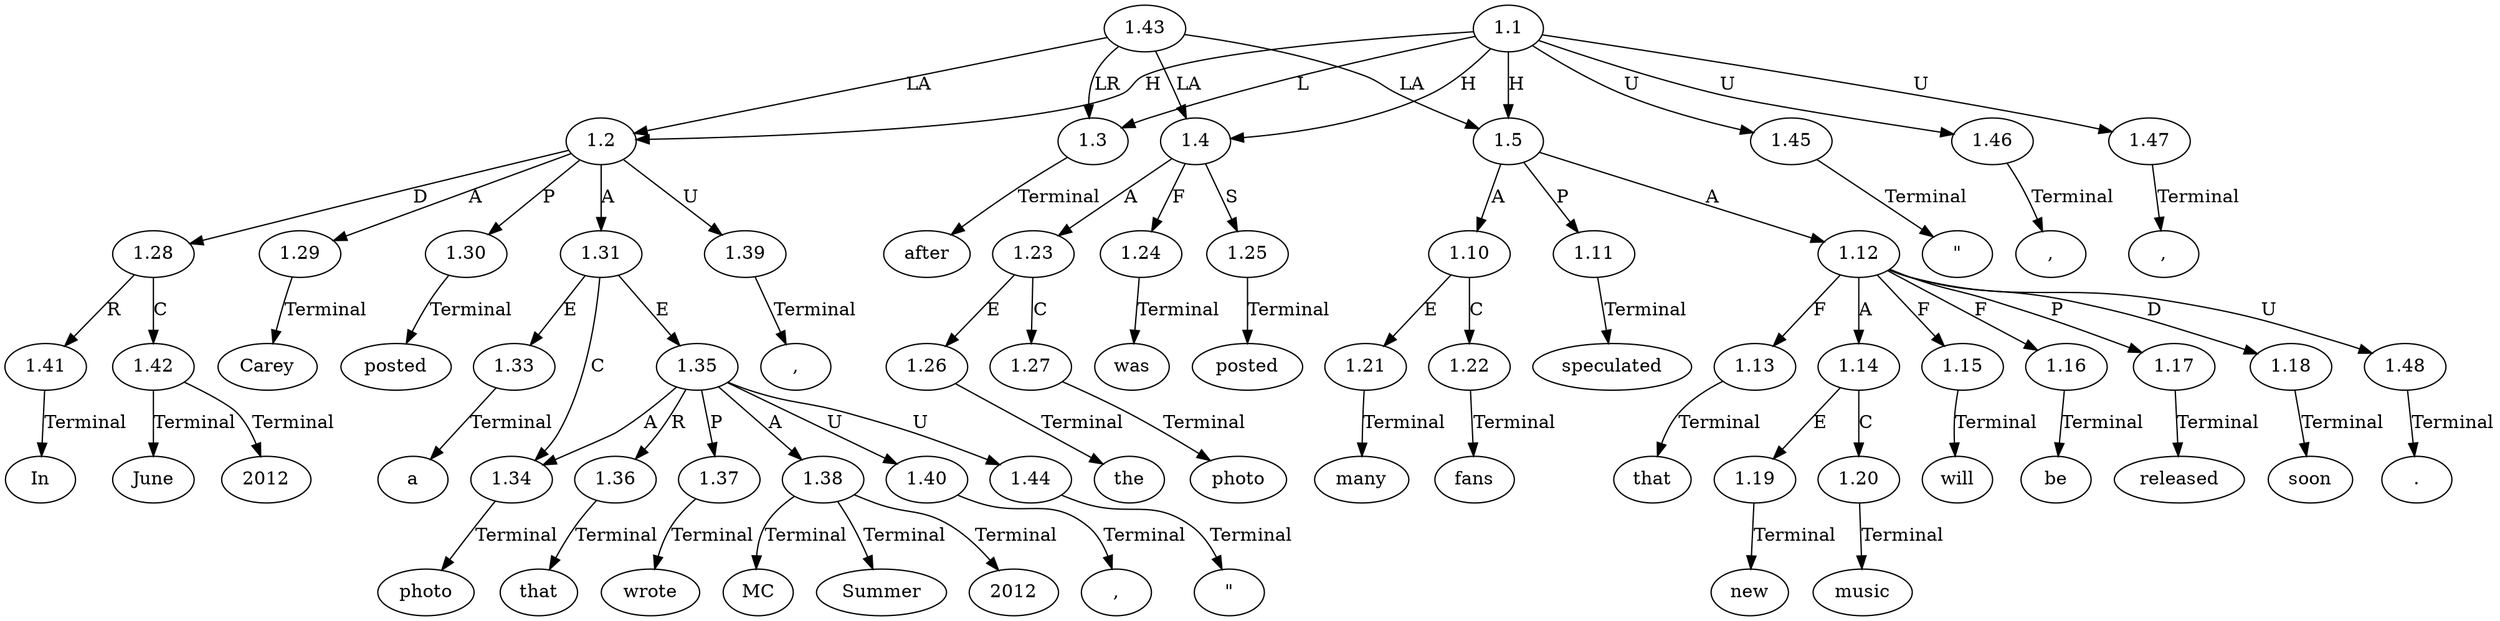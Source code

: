 // Graph
digraph {
	0.1 [label=In ordering=out]
	0.10 [label=wrote ordering=out]
	0.11 [label="," ordering=out]
	0.12 [label="\"" ordering=out]
	0.13 [label=MC ordering=out]
	0.14 [label=Summer ordering=out]
	0.15 [label=2012 ordering=out]
	0.16 [label="\"" ordering=out]
	0.17 [label="," ordering=out]
	0.18 [label=after ordering=out]
	0.19 [label=the ordering=out]
	0.2 [label=June ordering=out]
	0.20 [label=photo ordering=out]
	0.21 [label=was ordering=out]
	0.22 [label=posted ordering=out]
	0.23 [label="," ordering=out]
	0.24 [label=many ordering=out]
	0.25 [label=fans ordering=out]
	0.26 [label=speculated ordering=out]
	0.27 [label=that ordering=out]
	0.28 [label=new ordering=out]
	0.29 [label=music ordering=out]
	0.3 [label=2012 ordering=out]
	0.30 [label=will ordering=out]
	0.31 [label=be ordering=out]
	0.32 [label=released ordering=out]
	0.33 [label=soon ordering=out]
	0.34 [label="." ordering=out]
	0.4 [label="," ordering=out]
	0.5 [label=Carey ordering=out]
	0.6 [label=posted ordering=out]
	0.7 [label=a ordering=out]
	0.8 [label=photo ordering=out]
	0.9 [label=that ordering=out]
	1.1 [label=1.1 ordering=out]
	1.2 [label=1.2 ordering=out]
	1.3 [label=1.3 ordering=out]
	1.4 [label=1.4 ordering=out]
	1.5 [label=1.5 ordering=out]
	1.10 [label=1.10 ordering=out]
	1.11 [label=1.11 ordering=out]
	1.12 [label=1.12 ordering=out]
	1.13 [label=1.13 ordering=out]
	1.14 [label=1.14 ordering=out]
	1.15 [label=1.15 ordering=out]
	1.16 [label=1.16 ordering=out]
	1.17 [label=1.17 ordering=out]
	1.18 [label=1.18 ordering=out]
	1.19 [label=1.19 ordering=out]
	1.20 [label=1.20 ordering=out]
	1.21 [label=1.21 ordering=out]
	1.22 [label=1.22 ordering=out]
	1.23 [label=1.23 ordering=out]
	1.24 [label=1.24 ordering=out]
	1.25 [label=1.25 ordering=out]
	1.26 [label=1.26 ordering=out]
	1.27 [label=1.27 ordering=out]
	1.28 [label=1.28 ordering=out]
	1.29 [label=1.29 ordering=out]
	1.30 [label=1.30 ordering=out]
	1.31 [label=1.31 ordering=out]
	1.33 [label=1.33 ordering=out]
	1.34 [label=1.34 ordering=out]
	1.35 [label=1.35 ordering=out]
	1.36 [label=1.36 ordering=out]
	1.37 [label=1.37 ordering=out]
	1.38 [label=1.38 ordering=out]
	1.39 [label=1.39 ordering=out]
	1.40 [label=1.40 ordering=out]
	1.41 [label=1.41 ordering=out]
	1.42 [label=1.42 ordering=out]
	1.43 [label=1.43 ordering=out]
	1.44 [label=1.44 ordering=out]
	1.45 [label=1.45 ordering=out]
	1.46 [label=1.46 ordering=out]
	1.47 [label=1.47 ordering=out]
	1.48 [label=1.48 ordering=out]
	1.1 -> 1.2 [label=H ordering=out]
	1.1 -> 1.3 [label=L ordering=out]
	1.1 -> 1.4 [label=H ordering=out]
	1.1 -> 1.5 [label=H ordering=out]
	1.1 -> 1.45 [label=U ordering=out]
	1.1 -> 1.46 [label=U ordering=out]
	1.1 -> 1.47 [label=U ordering=out]
	1.2 -> 1.28 [label=D ordering=out]
	1.2 -> 1.29 [label=A ordering=out]
	1.2 -> 1.30 [label=P ordering=out]
	1.2 -> 1.31 [label=A ordering=out]
	1.2 -> 1.39 [label=U ordering=out]
	1.3 -> 0.18 [label=Terminal ordering=out]
	1.4 -> 1.23 [label=A ordering=out]
	1.4 -> 1.24 [label=F ordering=out]
	1.4 -> 1.25 [label=S ordering=out]
	1.5 -> 1.10 [label=A ordering=out]
	1.5 -> 1.11 [label=P ordering=out]
	1.5 -> 1.12 [label=A ordering=out]
	1.10 -> 1.21 [label=E ordering=out]
	1.10 -> 1.22 [label=C ordering=out]
	1.11 -> 0.26 [label=Terminal ordering=out]
	1.12 -> 1.13 [label=F ordering=out]
	1.12 -> 1.14 [label=A ordering=out]
	1.12 -> 1.15 [label=F ordering=out]
	1.12 -> 1.16 [label=F ordering=out]
	1.12 -> 1.17 [label=P ordering=out]
	1.12 -> 1.18 [label=D ordering=out]
	1.12 -> 1.48 [label=U ordering=out]
	1.13 -> 0.27 [label=Terminal ordering=out]
	1.14 -> 1.19 [label=E ordering=out]
	1.14 -> 1.20 [label=C ordering=out]
	1.15 -> 0.30 [label=Terminal ordering=out]
	1.16 -> 0.31 [label=Terminal ordering=out]
	1.17 -> 0.32 [label=Terminal ordering=out]
	1.18 -> 0.33 [label=Terminal ordering=out]
	1.19 -> 0.28 [label=Terminal ordering=out]
	1.20 -> 0.29 [label=Terminal ordering=out]
	1.21 -> 0.24 [label=Terminal ordering=out]
	1.22 -> 0.25 [label=Terminal ordering=out]
	1.23 -> 1.26 [label=E ordering=out]
	1.23 -> 1.27 [label=C ordering=out]
	1.24 -> 0.21 [label=Terminal ordering=out]
	1.25 -> 0.22 [label=Terminal ordering=out]
	1.26 -> 0.19 [label=Terminal ordering=out]
	1.27 -> 0.20 [label=Terminal ordering=out]
	1.28 -> 1.41 [label=R ordering=out]
	1.28 -> 1.42 [label=C ordering=out]
	1.29 -> 0.5 [label=Terminal ordering=out]
	1.30 -> 0.6 [label=Terminal ordering=out]
	1.31 -> 1.33 [label=E ordering=out]
	1.31 -> 1.34 [label=C ordering=out]
	1.31 -> 1.35 [label=E ordering=out]
	1.33 -> 0.7 [label=Terminal ordering=out]
	1.34 -> 0.8 [label=Terminal ordering=out]
	1.35 -> 1.34 [label=A ordering=out]
	1.35 -> 1.36 [label=R ordering=out]
	1.35 -> 1.37 [label=P ordering=out]
	1.35 -> 1.38 [label=A ordering=out]
	1.35 -> 1.40 [label=U ordering=out]
	1.35 -> 1.44 [label=U ordering=out]
	1.36 -> 0.9 [label=Terminal ordering=out]
	1.37 -> 0.10 [label=Terminal ordering=out]
	1.38 -> 0.13 [label=Terminal ordering=out]
	1.38 -> 0.14 [label=Terminal ordering=out]
	1.38 -> 0.15 [label=Terminal ordering=out]
	1.39 -> 0.4 [label=Terminal ordering=out]
	1.40 -> 0.11 [label=Terminal ordering=out]
	1.41 -> 0.1 [label=Terminal ordering=out]
	1.42 -> 0.2 [label=Terminal ordering=out]
	1.42 -> 0.3 [label=Terminal ordering=out]
	1.43 -> 1.2 [label=LA ordering=out]
	1.43 -> 1.3 [label=LR ordering=out]
	1.43 -> 1.4 [label=LA ordering=out]
	1.43 -> 1.5 [label=LA ordering=out]
	1.44 -> 0.12 [label=Terminal ordering=out]
	1.45 -> 0.16 [label=Terminal ordering=out]
	1.46 -> 0.17 [label=Terminal ordering=out]
	1.47 -> 0.23 [label=Terminal ordering=out]
	1.48 -> 0.34 [label=Terminal ordering=out]
}
